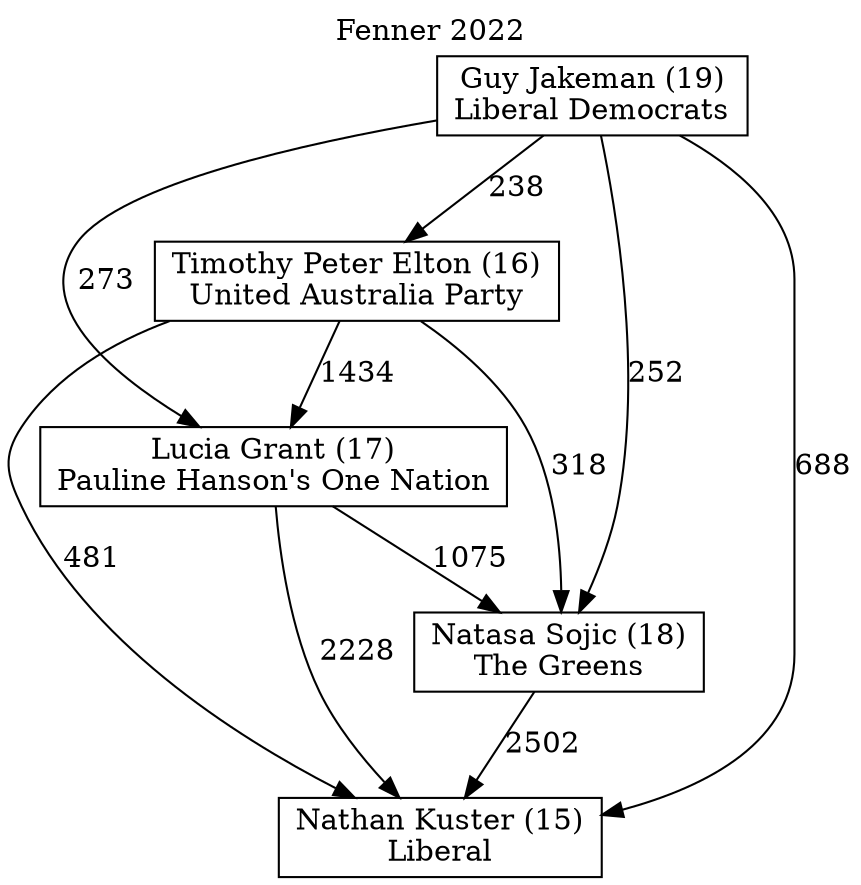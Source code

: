 // House preference flow
digraph "Nathan Kuster (15)_Fenner_2022" {
	graph [label="Fenner 2022" labelloc=t mclimit=10]
	node [shape=box]
	"Nathan Kuster (15)" [label="Nathan Kuster (15)
Liberal"]
	"Natasa Sojic (18)" [label="Natasa Sojic (18)
The Greens"]
	"Lucia Grant (17)" [label="Lucia Grant (17)
Pauline Hanson's One Nation"]
	"Timothy Peter Elton (16)" [label="Timothy Peter Elton (16)
United Australia Party"]
	"Guy Jakeman (19)" [label="Guy Jakeman (19)
Liberal Democrats"]
	"Natasa Sojic (18)" -> "Nathan Kuster (15)" [label=2502]
	"Lucia Grant (17)" -> "Natasa Sojic (18)" [label=1075]
	"Timothy Peter Elton (16)" -> "Lucia Grant (17)" [label=1434]
	"Guy Jakeman (19)" -> "Timothy Peter Elton (16)" [label=238]
	"Lucia Grant (17)" -> "Nathan Kuster (15)" [label=2228]
	"Timothy Peter Elton (16)" -> "Nathan Kuster (15)" [label=481]
	"Guy Jakeman (19)" -> "Nathan Kuster (15)" [label=688]
	"Guy Jakeman (19)" -> "Lucia Grant (17)" [label=273]
	"Timothy Peter Elton (16)" -> "Natasa Sojic (18)" [label=318]
	"Guy Jakeman (19)" -> "Natasa Sojic (18)" [label=252]
}
